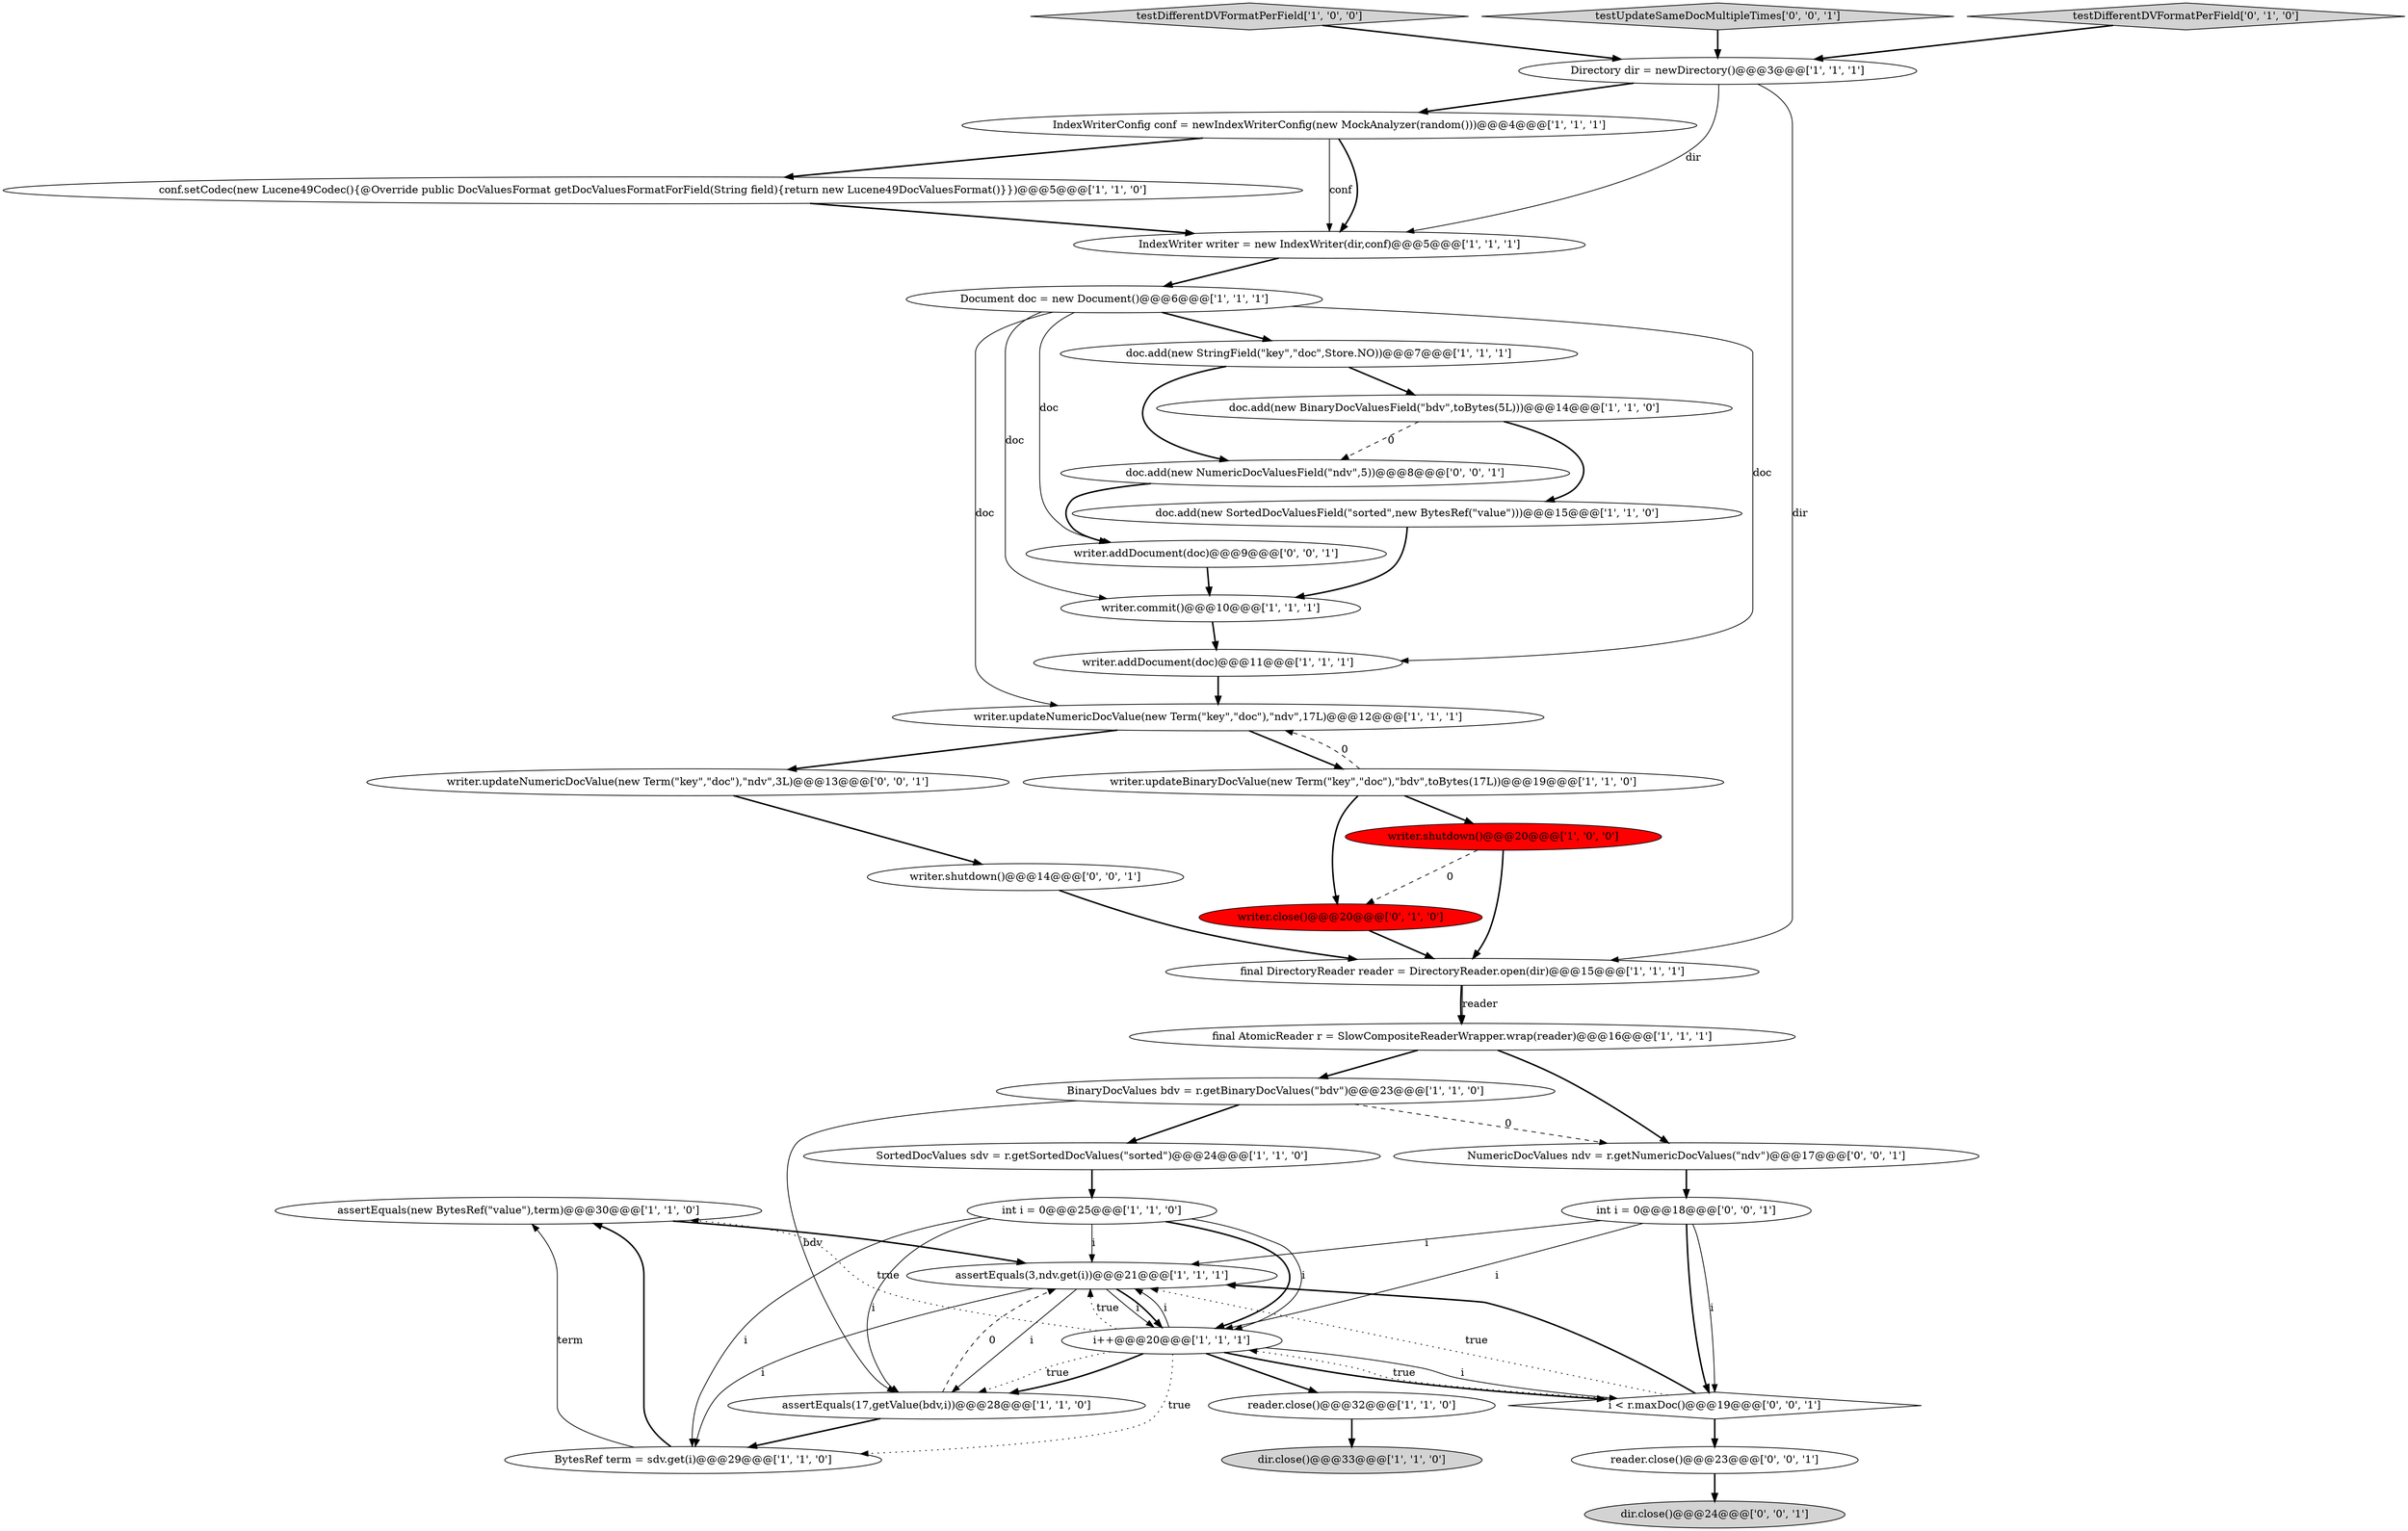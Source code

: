digraph {
4 [style = filled, label = "assertEquals(new BytesRef(\"value\"),term)@@@30@@@['1', '1', '0']", fillcolor = white, shape = ellipse image = "AAA0AAABBB1BBB"];
25 [style = filled, label = "int i = 0@@@25@@@['1', '1', '0']", fillcolor = white, shape = ellipse image = "AAA0AAABBB1BBB"];
12 [style = filled, label = "writer.commit()@@@10@@@['1', '1', '1']", fillcolor = white, shape = ellipse image = "AAA0AAABBB1BBB"];
23 [style = filled, label = "Document doc = new Document()@@@6@@@['1', '1', '1']", fillcolor = white, shape = ellipse image = "AAA0AAABBB1BBB"];
2 [style = filled, label = "doc.add(new StringField(\"key\",\"doc\",Store.NO))@@@7@@@['1', '1', '1']", fillcolor = white, shape = ellipse image = "AAA0AAABBB1BBB"];
24 [style = filled, label = "dir.close()@@@33@@@['1', '1', '0']", fillcolor = lightgray, shape = ellipse image = "AAA0AAABBB1BBB"];
15 [style = filled, label = "BytesRef term = sdv.get(i)@@@29@@@['1', '1', '0']", fillcolor = white, shape = ellipse image = "AAA0AAABBB1BBB"];
35 [style = filled, label = "reader.close()@@@23@@@['0', '0', '1']", fillcolor = white, shape = ellipse image = "AAA0AAABBB3BBB"];
10 [style = filled, label = "final AtomicReader r = SlowCompositeReaderWrapper.wrap(reader)@@@16@@@['1', '1', '1']", fillcolor = white, shape = ellipse image = "AAA0AAABBB1BBB"];
34 [style = filled, label = "int i = 0@@@18@@@['0', '0', '1']", fillcolor = white, shape = ellipse image = "AAA0AAABBB3BBB"];
33 [style = filled, label = "i < r.maxDoc()@@@19@@@['0', '0', '1']", fillcolor = white, shape = diamond image = "AAA0AAABBB3BBB"];
0 [style = filled, label = "testDifferentDVFormatPerField['1', '0', '0']", fillcolor = lightgray, shape = diamond image = "AAA0AAABBB1BBB"];
31 [style = filled, label = "writer.addDocument(doc)@@@9@@@['0', '0', '1']", fillcolor = white, shape = ellipse image = "AAA0AAABBB3BBB"];
14 [style = filled, label = "assertEquals(3,ndv.get(i))@@@21@@@['1', '1', '1']", fillcolor = white, shape = ellipse image = "AAA0AAABBB1BBB"];
1 [style = filled, label = "writer.updateBinaryDocValue(new Term(\"key\",\"doc\"),\"bdv\",toBytes(17L))@@@19@@@['1', '1', '0']", fillcolor = white, shape = ellipse image = "AAA0AAABBB1BBB"];
29 [style = filled, label = "writer.shutdown()@@@14@@@['0', '0', '1']", fillcolor = white, shape = ellipse image = "AAA0AAABBB3BBB"];
8 [style = filled, label = "i++@@@20@@@['1', '1', '1']", fillcolor = white, shape = ellipse image = "AAA0AAABBB1BBB"];
36 [style = filled, label = "dir.close()@@@24@@@['0', '0', '1']", fillcolor = lightgray, shape = ellipse image = "AAA0AAABBB3BBB"];
30 [style = filled, label = "testUpdateSameDocMultipleTimes['0', '0', '1']", fillcolor = lightgray, shape = diamond image = "AAA0AAABBB3BBB"];
13 [style = filled, label = "writer.addDocument(doc)@@@11@@@['1', '1', '1']", fillcolor = white, shape = ellipse image = "AAA0AAABBB1BBB"];
37 [style = filled, label = "NumericDocValues ndv = r.getNumericDocValues(\"ndv\")@@@17@@@['0', '0', '1']", fillcolor = white, shape = ellipse image = "AAA0AAABBB3BBB"];
7 [style = filled, label = "reader.close()@@@32@@@['1', '1', '0']", fillcolor = white, shape = ellipse image = "AAA0AAABBB1BBB"];
22 [style = filled, label = "writer.shutdown()@@@20@@@['1', '0', '0']", fillcolor = red, shape = ellipse image = "AAA1AAABBB1BBB"];
20 [style = filled, label = "conf.setCodec(new Lucene49Codec(){@Override public DocValuesFormat getDocValuesFormatForField(String field){return new Lucene49DocValuesFormat()}})@@@5@@@['1', '1', '0']", fillcolor = white, shape = ellipse image = "AAA0AAABBB1BBB"];
19 [style = filled, label = "IndexWriterConfig conf = newIndexWriterConfig(new MockAnalyzer(random()))@@@4@@@['1', '1', '1']", fillcolor = white, shape = ellipse image = "AAA0AAABBB1BBB"];
28 [style = filled, label = "writer.updateNumericDocValue(new Term(\"key\",\"doc\"),\"ndv\",3L)@@@13@@@['0', '0', '1']", fillcolor = white, shape = ellipse image = "AAA0AAABBB3BBB"];
6 [style = filled, label = "final DirectoryReader reader = DirectoryReader.open(dir)@@@15@@@['1', '1', '1']", fillcolor = white, shape = ellipse image = "AAA0AAABBB1BBB"];
21 [style = filled, label = "writer.updateNumericDocValue(new Term(\"key\",\"doc\"),\"ndv\",17L)@@@12@@@['1', '1', '1']", fillcolor = white, shape = ellipse image = "AAA0AAABBB1BBB"];
32 [style = filled, label = "doc.add(new NumericDocValuesField(\"ndv\",5))@@@8@@@['0', '0', '1']", fillcolor = white, shape = ellipse image = "AAA0AAABBB3BBB"];
5 [style = filled, label = "doc.add(new BinaryDocValuesField(\"bdv\",toBytes(5L)))@@@14@@@['1', '1', '0']", fillcolor = white, shape = ellipse image = "AAA0AAABBB1BBB"];
17 [style = filled, label = "doc.add(new SortedDocValuesField(\"sorted\",new BytesRef(\"value\")))@@@15@@@['1', '1', '0']", fillcolor = white, shape = ellipse image = "AAA0AAABBB1BBB"];
11 [style = filled, label = "Directory dir = newDirectory()@@@3@@@['1', '1', '1']", fillcolor = white, shape = ellipse image = "AAA0AAABBB1BBB"];
9 [style = filled, label = "assertEquals(17,getValue(bdv,i))@@@28@@@['1', '1', '0']", fillcolor = white, shape = ellipse image = "AAA0AAABBB1BBB"];
27 [style = filled, label = "testDifferentDVFormatPerField['0', '1', '0']", fillcolor = lightgray, shape = diamond image = "AAA0AAABBB2BBB"];
26 [style = filled, label = "writer.close()@@@20@@@['0', '1', '0']", fillcolor = red, shape = ellipse image = "AAA1AAABBB2BBB"];
18 [style = filled, label = "BinaryDocValues bdv = r.getBinaryDocValues(\"bdv\")@@@23@@@['1', '1', '0']", fillcolor = white, shape = ellipse image = "AAA0AAABBB1BBB"];
3 [style = filled, label = "SortedDocValues sdv = r.getSortedDocValues(\"sorted\")@@@24@@@['1', '1', '0']", fillcolor = white, shape = ellipse image = "AAA0AAABBB1BBB"];
16 [style = filled, label = "IndexWriter writer = new IndexWriter(dir,conf)@@@5@@@['1', '1', '1']", fillcolor = white, shape = ellipse image = "AAA0AAABBB1BBB"];
28->29 [style = bold, label=""];
10->18 [style = bold, label=""];
8->33 [style = bold, label=""];
18->3 [style = bold, label=""];
33->14 [style = bold, label=""];
4->14 [style = bold, label=""];
2->5 [style = bold, label=""];
33->35 [style = bold, label=""];
23->21 [style = solid, label="doc"];
11->16 [style = solid, label="dir"];
3->25 [style = bold, label=""];
19->20 [style = bold, label=""];
34->8 [style = solid, label="i"];
34->33 [style = bold, label=""];
19->16 [style = solid, label="conf"];
8->15 [style = dotted, label="true"];
0->11 [style = bold, label=""];
34->33 [style = solid, label="i"];
8->33 [style = solid, label="i"];
25->9 [style = solid, label="i"];
1->21 [style = dashed, label="0"];
16->23 [style = bold, label=""];
33->14 [style = dotted, label="true"];
11->19 [style = bold, label=""];
1->26 [style = bold, label=""];
26->6 [style = bold, label=""];
5->17 [style = bold, label=""];
14->8 [style = solid, label="i"];
34->14 [style = solid, label="i"];
31->12 [style = bold, label=""];
8->4 [style = dotted, label="true"];
8->7 [style = bold, label=""];
21->28 [style = bold, label=""];
19->16 [style = bold, label=""];
25->14 [style = solid, label="i"];
1->22 [style = bold, label=""];
25->15 [style = solid, label="i"];
14->9 [style = solid, label="i"];
5->32 [style = dashed, label="0"];
12->13 [style = bold, label=""];
29->6 [style = bold, label=""];
7->24 [style = bold, label=""];
30->11 [style = bold, label=""];
17->12 [style = bold, label=""];
9->14 [style = dashed, label="0"];
20->16 [style = bold, label=""];
23->12 [style = solid, label="doc"];
27->11 [style = bold, label=""];
8->14 [style = solid, label="i"];
9->15 [style = bold, label=""];
37->34 [style = bold, label=""];
6->10 [style = bold, label=""];
23->31 [style = solid, label="doc"];
21->1 [style = bold, label=""];
8->14 [style = dotted, label="true"];
15->4 [style = bold, label=""];
8->9 [style = bold, label=""];
18->37 [style = dashed, label="0"];
23->13 [style = solid, label="doc"];
33->8 [style = dotted, label="true"];
18->9 [style = solid, label="bdv"];
25->8 [style = bold, label=""];
14->8 [style = bold, label=""];
23->2 [style = bold, label=""];
2->32 [style = bold, label=""];
6->10 [style = solid, label="reader"];
35->36 [style = bold, label=""];
14->15 [style = solid, label="i"];
15->4 [style = solid, label="term"];
8->9 [style = dotted, label="true"];
13->21 [style = bold, label=""];
25->8 [style = solid, label="i"];
32->31 [style = bold, label=""];
11->6 [style = solid, label="dir"];
22->6 [style = bold, label=""];
10->37 [style = bold, label=""];
22->26 [style = dashed, label="0"];
}
